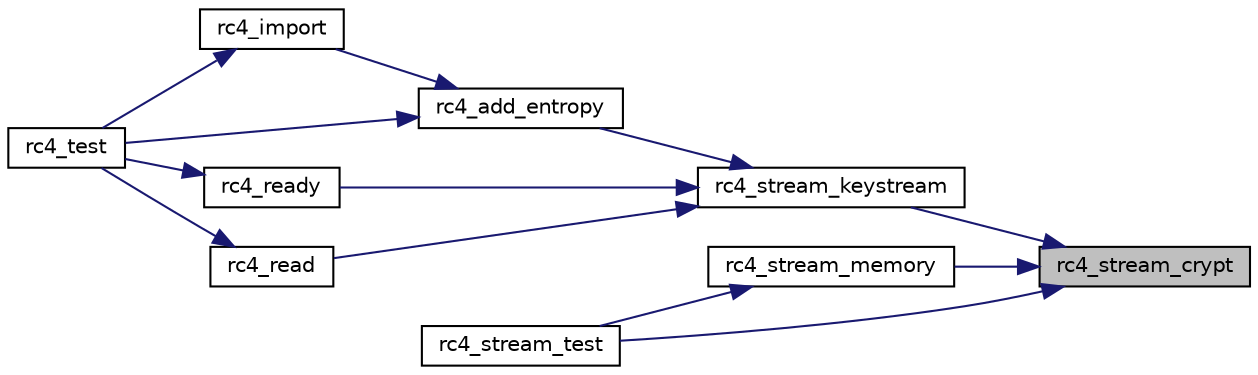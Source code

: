 digraph "rc4_stream_crypt"
{
 // LATEX_PDF_SIZE
  edge [fontname="Helvetica",fontsize="10",labelfontname="Helvetica",labelfontsize="10"];
  node [fontname="Helvetica",fontsize="10",shape=record];
  rankdir="RL";
  Node1 [label="rc4_stream_crypt",height=0.2,width=0.4,color="black", fillcolor="grey75", style="filled", fontcolor="black",tooltip="Encrypt (or decrypt) bytes of ciphertext (or plaintext) with RC4."];
  Node1 -> Node2 [dir="back",color="midnightblue",fontsize="10",style="solid",fontname="Helvetica"];
  Node2 [label="rc4_stream_keystream",height=0.2,width=0.4,color="black", fillcolor="white", style="filled",URL="$rc4__stream_8c.html#a51958ea4c995703c6f9596af8507c136",tooltip="Generate a stream of random bytes via RC4."];
  Node2 -> Node3 [dir="back",color="midnightblue",fontsize="10",style="solid",fontname="Helvetica"];
  Node3 [label="rc4_add_entropy",height=0.2,width=0.4,color="black", fillcolor="white", style="filled",URL="$rc4_8c.html#a4f610c15f71bd7133905ba8c42b25085",tooltip="Add entropy to the PRNG state."];
  Node3 -> Node4 [dir="back",color="midnightblue",fontsize="10",style="solid",fontname="Helvetica"];
  Node4 [label="rc4_import",height=0.2,width=0.4,color="black", fillcolor="white", style="filled",URL="$rc4_8c.html#ad11a03b9a6aabff43cb59d46d1eef7ce",tooltip="Import a PRNG state."];
  Node4 -> Node5 [dir="back",color="midnightblue",fontsize="10",style="solid",fontname="Helvetica"];
  Node5 [label="rc4_test",height=0.2,width=0.4,color="black", fillcolor="white", style="filled",URL="$rc4_8c.html#ad8af7083fd45b4c39ec2720455518560",tooltip="PRNG self-test."];
  Node3 -> Node5 [dir="back",color="midnightblue",fontsize="10",style="solid",fontname="Helvetica"];
  Node2 -> Node6 [dir="back",color="midnightblue",fontsize="10",style="solid",fontname="Helvetica"];
  Node6 [label="rc4_ready",height=0.2,width=0.4,color="black", fillcolor="white", style="filled",URL="$rc4_8c.html#a2736422ebc97697aacbc3fd53ce82da6",tooltip="Make the PRNG ready to read from."];
  Node6 -> Node5 [dir="back",color="midnightblue",fontsize="10",style="solid",fontname="Helvetica"];
  Node2 -> Node7 [dir="back",color="midnightblue",fontsize="10",style="solid",fontname="Helvetica"];
  Node7 [label="rc4_read",height=0.2,width=0.4,color="black", fillcolor="white", style="filled",URL="$rc4_8c.html#a672bb35f2b7ef86d24499ef90ea2676a",tooltip="Read from the PRNG."];
  Node7 -> Node5 [dir="back",color="midnightblue",fontsize="10",style="solid",fontname="Helvetica"];
  Node1 -> Node8 [dir="back",color="midnightblue",fontsize="10",style="solid",fontname="Helvetica"];
  Node8 [label="rc4_stream_memory",height=0.2,width=0.4,color="black", fillcolor="white", style="filled",URL="$rc4__stream__memory_8c.html#a3d744655eede094f61a105587ddf5fba",tooltip="Encrypt (or decrypt) bytes of ciphertext (or plaintext) with RC4."];
  Node8 -> Node9 [dir="back",color="midnightblue",fontsize="10",style="solid",fontname="Helvetica"];
  Node9 [label="rc4_stream_test",height=0.2,width=0.4,color="black", fillcolor="white", style="filled",URL="$rc4__test_8c.html#a3ac84750a90eadf1320f534b3c8a7e3a",tooltip=" "];
  Node1 -> Node9 [dir="back",color="midnightblue",fontsize="10",style="solid",fontname="Helvetica"];
}
